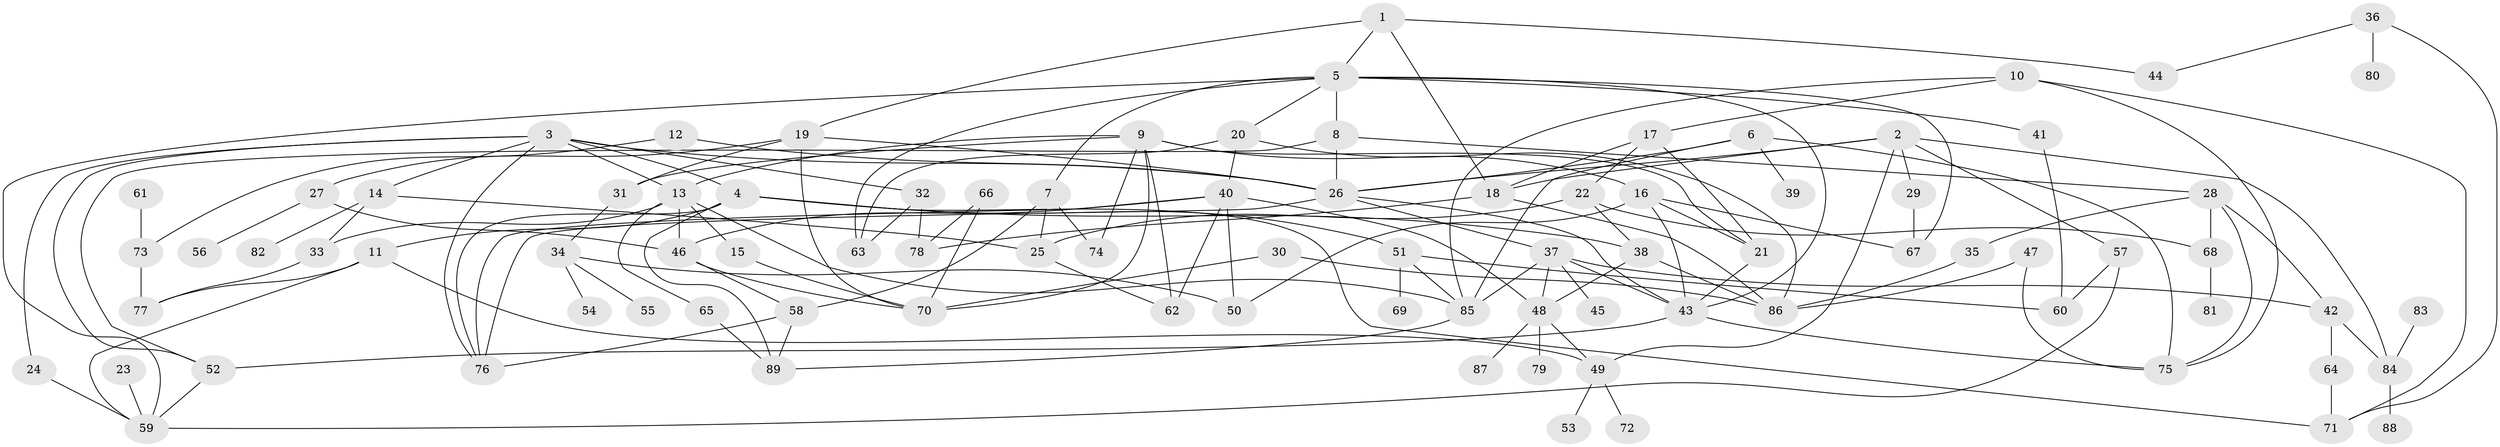 // original degree distribution, {5: 0.05405405405405406, 8: 0.006756756756756757, 4: 0.19594594594594594, 6: 0.0472972972972973, 7: 0.02027027027027027, 3: 0.23648648648648649, 2: 0.25, 1: 0.1891891891891892}
// Generated by graph-tools (version 1.1) at 2025/36/03/04/25 23:36:11]
// undirected, 89 vertices, 157 edges
graph export_dot {
  node [color=gray90,style=filled];
  1;
  2;
  3;
  4;
  5;
  6;
  7;
  8;
  9;
  10;
  11;
  12;
  13;
  14;
  15;
  16;
  17;
  18;
  19;
  20;
  21;
  22;
  23;
  24;
  25;
  26;
  27;
  28;
  29;
  30;
  31;
  32;
  33;
  34;
  35;
  36;
  37;
  38;
  39;
  40;
  41;
  42;
  43;
  44;
  45;
  46;
  47;
  48;
  49;
  50;
  51;
  52;
  53;
  54;
  55;
  56;
  57;
  58;
  59;
  60;
  61;
  62;
  63;
  64;
  65;
  66;
  67;
  68;
  69;
  70;
  71;
  72;
  73;
  74;
  75;
  76;
  77;
  78;
  79;
  80;
  81;
  82;
  83;
  84;
  85;
  86;
  87;
  88;
  89;
  1 -- 5 [weight=1.0];
  1 -- 18 [weight=1.0];
  1 -- 19 [weight=1.0];
  1 -- 44 [weight=1.0];
  2 -- 18 [weight=1.0];
  2 -- 26 [weight=1.0];
  2 -- 29 [weight=1.0];
  2 -- 49 [weight=1.0];
  2 -- 57 [weight=1.0];
  2 -- 84 [weight=1.0];
  3 -- 4 [weight=1.0];
  3 -- 13 [weight=1.0];
  3 -- 14 [weight=1.0];
  3 -- 24 [weight=1.0];
  3 -- 26 [weight=1.0];
  3 -- 32 [weight=1.0];
  3 -- 52 [weight=1.0];
  3 -- 76 [weight=1.0];
  4 -- 11 [weight=1.0];
  4 -- 38 [weight=1.0];
  4 -- 51 [weight=1.0];
  4 -- 71 [weight=1.0];
  4 -- 76 [weight=1.0];
  4 -- 89 [weight=1.0];
  5 -- 7 [weight=1.0];
  5 -- 8 [weight=1.0];
  5 -- 20 [weight=1.0];
  5 -- 41 [weight=1.0];
  5 -- 43 [weight=1.0];
  5 -- 59 [weight=1.0];
  5 -- 63 [weight=1.0];
  5 -- 67 [weight=1.0];
  6 -- 26 [weight=1.0];
  6 -- 39 [weight=1.0];
  6 -- 75 [weight=1.0];
  6 -- 85 [weight=1.0];
  7 -- 25 [weight=1.0];
  7 -- 58 [weight=1.0];
  7 -- 74 [weight=1.0];
  8 -- 26 [weight=1.0];
  8 -- 28 [weight=1.0];
  8 -- 52 [weight=1.0];
  9 -- 13 [weight=1.0];
  9 -- 16 [weight=1.0];
  9 -- 21 [weight=1.0];
  9 -- 31 [weight=1.0];
  9 -- 62 [weight=1.0];
  9 -- 70 [weight=1.0];
  9 -- 74 [weight=1.0];
  10 -- 17 [weight=1.0];
  10 -- 71 [weight=1.0];
  10 -- 75 [weight=1.0];
  10 -- 85 [weight=1.0];
  11 -- 49 [weight=1.0];
  11 -- 59 [weight=1.0];
  11 -- 77 [weight=1.0];
  12 -- 26 [weight=1.0];
  12 -- 73 [weight=1.0];
  13 -- 15 [weight=1.0];
  13 -- 33 [weight=1.0];
  13 -- 46 [weight=1.0];
  13 -- 65 [weight=1.0];
  13 -- 85 [weight=1.0];
  14 -- 25 [weight=1.0];
  14 -- 33 [weight=1.0];
  14 -- 82 [weight=1.0];
  15 -- 70 [weight=1.0];
  16 -- 21 [weight=1.0];
  16 -- 43 [weight=1.0];
  16 -- 50 [weight=1.0];
  16 -- 67 [weight=1.0];
  17 -- 18 [weight=1.0];
  17 -- 21 [weight=1.0];
  17 -- 22 [weight=1.0];
  18 -- 78 [weight=1.0];
  18 -- 86 [weight=1.0];
  19 -- 26 [weight=1.0];
  19 -- 27 [weight=1.0];
  19 -- 31 [weight=1.0];
  19 -- 70 [weight=1.0];
  20 -- 40 [weight=1.0];
  20 -- 63 [weight=1.0];
  20 -- 86 [weight=1.0];
  21 -- 43 [weight=1.0];
  22 -- 25 [weight=2.0];
  22 -- 38 [weight=1.0];
  22 -- 68 [weight=1.0];
  23 -- 59 [weight=1.0];
  24 -- 59 [weight=1.0];
  25 -- 62 [weight=1.0];
  26 -- 37 [weight=1.0];
  26 -- 43 [weight=1.0];
  26 -- 76 [weight=1.0];
  27 -- 46 [weight=1.0];
  27 -- 56 [weight=1.0];
  28 -- 35 [weight=1.0];
  28 -- 42 [weight=1.0];
  28 -- 68 [weight=1.0];
  28 -- 75 [weight=1.0];
  29 -- 67 [weight=1.0];
  30 -- 70 [weight=1.0];
  30 -- 86 [weight=1.0];
  31 -- 34 [weight=1.0];
  32 -- 63 [weight=1.0];
  32 -- 78 [weight=1.0];
  33 -- 77 [weight=1.0];
  34 -- 50 [weight=1.0];
  34 -- 54 [weight=1.0];
  34 -- 55 [weight=1.0];
  35 -- 86 [weight=1.0];
  36 -- 44 [weight=1.0];
  36 -- 71 [weight=1.0];
  36 -- 80 [weight=1.0];
  37 -- 42 [weight=1.0];
  37 -- 43 [weight=1.0];
  37 -- 45 [weight=1.0];
  37 -- 48 [weight=1.0];
  37 -- 85 [weight=1.0];
  38 -- 48 [weight=1.0];
  38 -- 86 [weight=1.0];
  40 -- 46 [weight=1.0];
  40 -- 48 [weight=1.0];
  40 -- 50 [weight=1.0];
  40 -- 62 [weight=1.0];
  40 -- 76 [weight=1.0];
  41 -- 60 [weight=1.0];
  42 -- 64 [weight=1.0];
  42 -- 84 [weight=1.0];
  43 -- 52 [weight=1.0];
  43 -- 75 [weight=1.0];
  46 -- 58 [weight=1.0];
  46 -- 70 [weight=1.0];
  47 -- 75 [weight=1.0];
  47 -- 86 [weight=1.0];
  48 -- 49 [weight=1.0];
  48 -- 79 [weight=1.0];
  48 -- 87 [weight=1.0];
  49 -- 53 [weight=1.0];
  49 -- 72 [weight=1.0];
  51 -- 60 [weight=1.0];
  51 -- 69 [weight=1.0];
  51 -- 85 [weight=1.0];
  52 -- 59 [weight=1.0];
  57 -- 59 [weight=1.0];
  57 -- 60 [weight=1.0];
  58 -- 76 [weight=1.0];
  58 -- 89 [weight=1.0];
  61 -- 73 [weight=1.0];
  64 -- 71 [weight=1.0];
  65 -- 89 [weight=1.0];
  66 -- 70 [weight=1.0];
  66 -- 78 [weight=1.0];
  68 -- 81 [weight=1.0];
  73 -- 77 [weight=1.0];
  83 -- 84 [weight=1.0];
  84 -- 88 [weight=1.0];
  85 -- 89 [weight=1.0];
}
